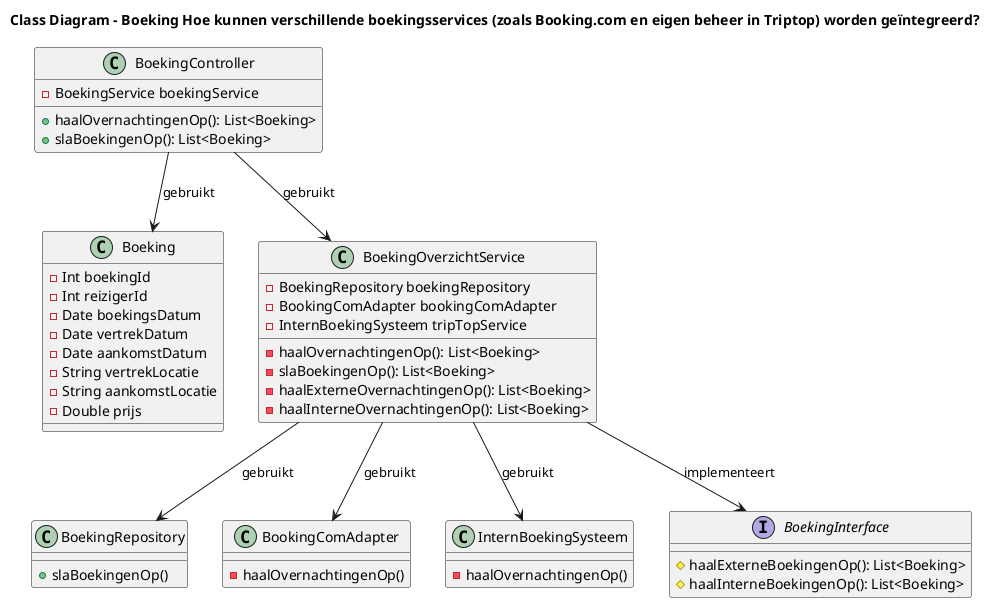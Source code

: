 @startuml
title Class Diagram – Boeking Hoe kunnen verschillende boekingsservices (zoals Booking.com en eigen beheer in Triptop) worden geïntegreerd?

class Boeking {
    -Int boekingId
    -Int reizigerId
    -Date boekingsDatum
    -Date vertrekDatum
    -Date aankomstDatum
    -String vertrekLocatie
    -String aankomstLocatie
    -Double prijs
}
class BoekingController {
    - BoekingService boekingService
    + haalOvernachtingenOp(): List<Boeking>
    + slaBoekingenOp(): List<Boeking>
}


class BoekingRepository {
    + slaBoekingenOp()
}


class BoekingOverzichtService {
    - BoekingRepository boekingRepository
    - BookingComAdapter bookingComAdapter
    - InternBoekingSysteem tripTopService
    - haalOvernachtingenOp(): List<Boeking>
    - slaBoekingenOp(): List<Boeking>
    - haalExterneOvernachtingenOp(): List<Boeking>
    - haalInterneOvernachtingenOp(): List<Boeking>
}

class BookingComAdapter {
    - haalOvernachtingenOp()
}

class InternBoekingSysteem {
    - haalOvernachtingenOp()
}

interface BoekingInterface {
    # haalExterneBoekingenOp(): List<Boeking>
    # haalInterneBoekingenOp(): List<Boeking>
}

BoekingController --> BoekingOverzichtService: "gebruikt"
BoekingController --> Boeking: "gebruikt"
BoekingOverzichtService --> BoekingRepository: "gebruikt"
BoekingOverzichtService --> BoekingInterface: "implementeert"
BoekingOverzichtService  --> BookingComAdapter : "gebruikt"
BoekingOverzichtService --> InternBoekingSysteem : "gebruikt"


@enduml